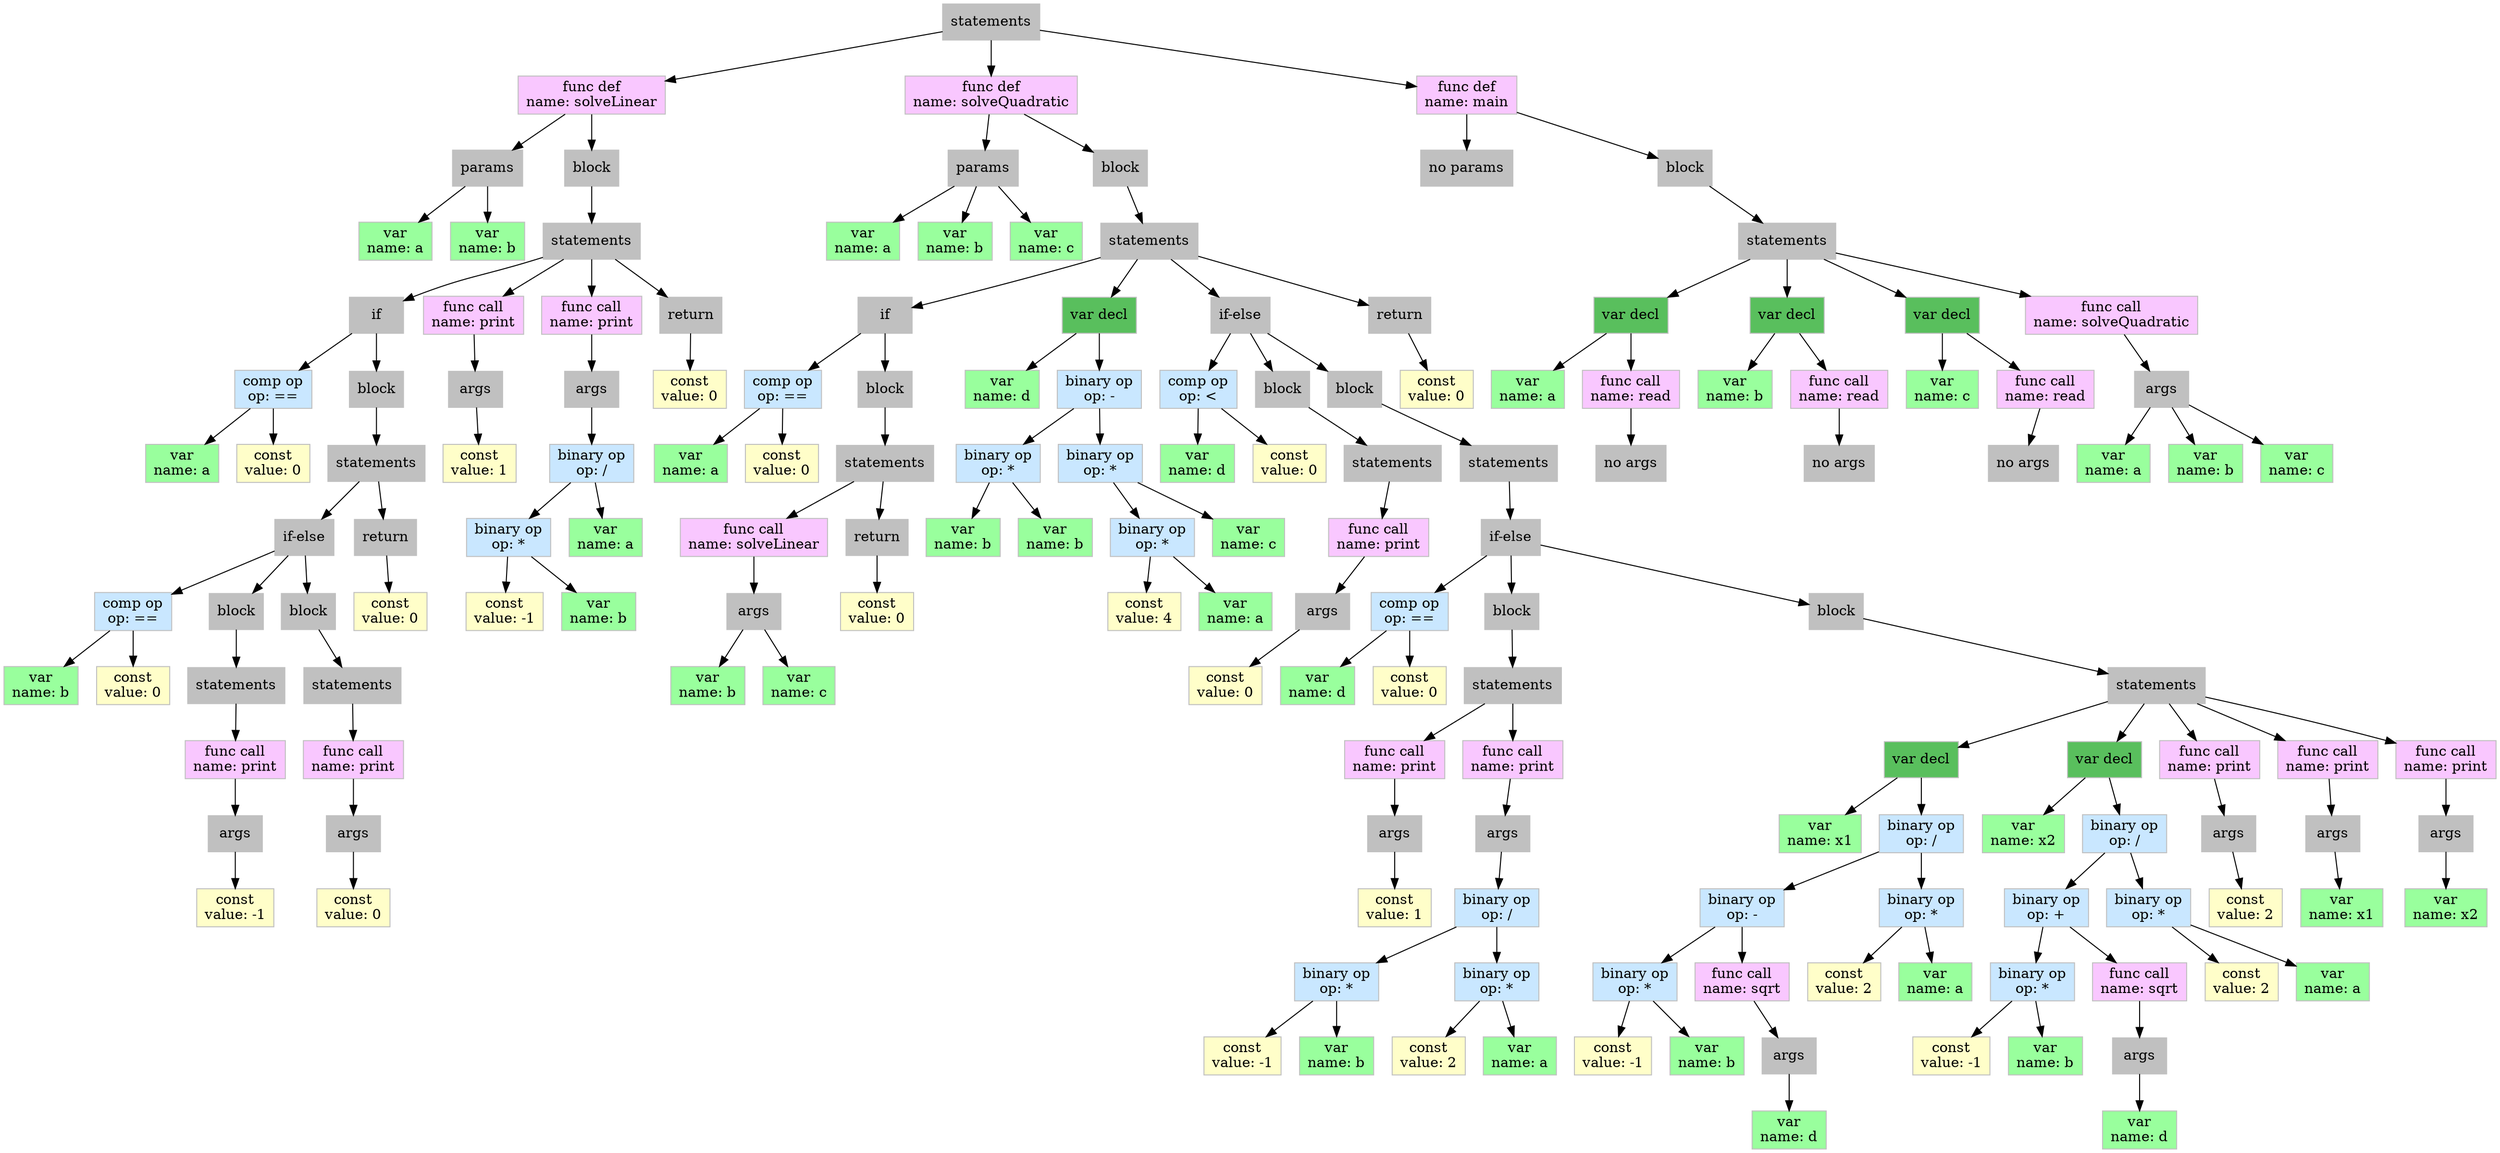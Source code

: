 digraph AST {
169 [label="statements", shape=box, style=filled, color="grey", fillcolor="grey"];
169->43
43 [label="func def
name: solveLinear", shape=box, style=filled, color="grey", fillcolor="#F9C7FF"];
43->2
2 [label="params", shape=box, style=filled, color="grey", fillcolor="grey"];
2->0
0 [label="var
name: a", shape=box, style=filled, color="grey", fillcolor="#99FF9D"];
2->1
1 [label="var
name: b", shape=box, style=filled, color="grey", fillcolor="#99FF9D"];
43->42
42 [label="block", shape=box, style=filled, color="grey", fillcolor="grey"];
42->41
41 [label="statements", shape=box, style=filled, color="grey", fillcolor="grey"];
41->26
26 [label="if", shape=box, style=filled, color="grey", fillcolor="grey"];
26->5
5 [label="comp op
op: ==", shape=box, style=filled, color="grey", fillcolor="#C9E7FF"];
5->3
3 [label="var
name: a", shape=box, style=filled, color="grey", fillcolor="#99FF9D"];
5->4
4 [label="const
value: 0", shape=box, style=filled, color="grey", fillcolor="#FFFEC9"];
26->25
25 [label="block", shape=box, style=filled, color="grey", fillcolor="grey"];
25->24
24 [label="statements", shape=box, style=filled, color="grey", fillcolor="grey"];
24->21
21 [label="if-else", shape=box, style=filled, color="grey", fillcolor="grey"];
21->8
8 [label="comp op
op: ==", shape=box, style=filled, color="grey", fillcolor="#C9E7FF"];
8->6
6 [label="var
name: b", shape=box, style=filled, color="grey", fillcolor="#99FF9D"];
8->7
7 [label="const
value: 0", shape=box, style=filled, color="grey", fillcolor="#FFFEC9"];
21->15
15 [label="block", shape=box, style=filled, color="grey", fillcolor="grey"];
15->14
14 [label="statements", shape=box, style=filled, color="grey", fillcolor="grey"];
14->13
13 [label="func call
name: print", shape=box, style=filled, color="grey", fillcolor="#F9C7FF"];
13->12
12 [label="args", shape=box, style=filled, color="grey", fillcolor="grey"];
12->170
170 [label="const
value: -1", shape=box, style=filled, color="grey", fillcolor="#FFFEC9"];
21->20
20 [label="block", shape=box, style=filled, color="grey", fillcolor="grey"];
20->19
19 [label="statements", shape=box, style=filled, color="grey", fillcolor="grey"];
19->18
18 [label="func call
name: print", shape=box, style=filled, color="grey", fillcolor="#F9C7FF"];
18->17
17 [label="args", shape=box, style=filled, color="grey", fillcolor="grey"];
17->16
16 [label="const
value: 0", shape=box, style=filled, color="grey", fillcolor="#FFFEC9"];
24->23
23 [label="return", shape=box, style=filled, color="grey", fillcolor="grey"];
23->22
22 [label="const
value: 0", shape=box, style=filled, color="grey", fillcolor="#FFFEC9"];
41->29
29 [label="func call
name: print", shape=box, style=filled, color="grey", fillcolor="#F9C7FF"];
29->28
28 [label="args", shape=box, style=filled, color="grey", fillcolor="grey"];
28->27
27 [label="const
value: 1", shape=box, style=filled, color="grey", fillcolor="#FFFEC9"];
41->38
38 [label="func call
name: print", shape=box, style=filled, color="grey", fillcolor="#F9C7FF"];
38->37
37 [label="args", shape=box, style=filled, color="grey", fillcolor="grey"];
37->36
36 [label="binary op
op: /", shape=box, style=filled, color="grey", fillcolor="#C9E7FF"];
36->34
34 [label="binary op
op: *", shape=box, style=filled, color="grey", fillcolor="#C9E7FF"];
34->171
171 [label="const
value: -1", shape=box, style=filled, color="grey", fillcolor="#FFFEC9"];
34->33
33 [label="var
name: b", shape=box, style=filled, color="grey", fillcolor="#99FF9D"];
36->35
35 [label="var
name: a", shape=box, style=filled, color="grey", fillcolor="#99FF9D"];
41->40
40 [label="return", shape=box, style=filled, color="grey", fillcolor="grey"];
40->39
39 [label="const
value: 0", shape=box, style=filled, color="grey", fillcolor="#FFFEC9"];
169->147
147 [label="func def
name: solveQuadratic", shape=box, style=filled, color="grey", fillcolor="#F9C7FF"];
147->47
47 [label="params", shape=box, style=filled, color="grey", fillcolor="grey"];
47->44
44 [label="var
name: a", shape=box, style=filled, color="grey", fillcolor="#99FF9D"];
47->45
45 [label="var
name: b", shape=box, style=filled, color="grey", fillcolor="#99FF9D"];
47->46
46 [label="var
name: c", shape=box, style=filled, color="grey", fillcolor="#99FF9D"];
147->146
146 [label="block", shape=box, style=filled, color="grey", fillcolor="grey"];
146->145
145 [label="statements", shape=box, style=filled, color="grey", fillcolor="grey"];
145->59
59 [label="if", shape=box, style=filled, color="grey", fillcolor="grey"];
59->50
50 [label="comp op
op: ==", shape=box, style=filled, color="grey", fillcolor="#C9E7FF"];
50->48
48 [label="var
name: a", shape=box, style=filled, color="grey", fillcolor="#99FF9D"];
50->49
49 [label="const
value: 0", shape=box, style=filled, color="grey", fillcolor="#FFFEC9"];
59->58
58 [label="block", shape=box, style=filled, color="grey", fillcolor="grey"];
58->57
57 [label="statements", shape=box, style=filled, color="grey", fillcolor="grey"];
57->54
54 [label="func call
name: solveLinear", shape=box, style=filled, color="grey", fillcolor="#F9C7FF"];
54->53
53 [label="args", shape=box, style=filled, color="grey", fillcolor="grey"];
53->51
51 [label="var
name: b", shape=box, style=filled, color="grey", fillcolor="#99FF9D"];
53->52
52 [label="var
name: c", shape=box, style=filled, color="grey", fillcolor="#99FF9D"];
57->56
56 [label="return", shape=box, style=filled, color="grey", fillcolor="grey"];
56->55
55 [label="const
value: 0", shape=box, style=filled, color="grey", fillcolor="#FFFEC9"];
145->70
70 [label="var decl", shape=box, style=filled, color="grey", fillcolor="#59BF5D"];
70->60
60 [label="var
name: d", shape=box, style=filled, color="grey", fillcolor="#99FF9D"];
70->69
69 [label="binary op
op: -", shape=box, style=filled, color="grey", fillcolor="#C9E7FF"];
69->63
63 [label="binary op
op: *", shape=box, style=filled, color="grey", fillcolor="#C9E7FF"];
63->61
61 [label="var
name: b", shape=box, style=filled, color="grey", fillcolor="#99FF9D"];
63->62
62 [label="var
name: b", shape=box, style=filled, color="grey", fillcolor="#99FF9D"];
69->68
68 [label="binary op
op: *", shape=box, style=filled, color="grey", fillcolor="#C9E7FF"];
68->66
66 [label="binary op
op: *", shape=box, style=filled, color="grey", fillcolor="#C9E7FF"];
66->64
64 [label="const
value: 4", shape=box, style=filled, color="grey", fillcolor="#FFFEC9"];
66->65
65 [label="var
name: a", shape=box, style=filled, color="grey", fillcolor="#99FF9D"];
68->67
67 [label="var
name: c", shape=box, style=filled, color="grey", fillcolor="#99FF9D"];
145->142
142 [label="if-else", shape=box, style=filled, color="grey", fillcolor="grey"];
142->73
73 [label="comp op
op: <", shape=box, style=filled, color="grey", fillcolor="#C9E7FF"];
73->71
71 [label="var
name: d", shape=box, style=filled, color="grey", fillcolor="#99FF9D"];
73->72
72 [label="const
value: 0", shape=box, style=filled, color="grey", fillcolor="#FFFEC9"];
142->78
78 [label="block", shape=box, style=filled, color="grey", fillcolor="grey"];
78->77
77 [label="statements", shape=box, style=filled, color="grey", fillcolor="grey"];
77->76
76 [label="func call
name: print", shape=box, style=filled, color="grey", fillcolor="#F9C7FF"];
76->75
75 [label="args", shape=box, style=filled, color="grey", fillcolor="grey"];
75->74
74 [label="const
value: 0", shape=box, style=filled, color="grey", fillcolor="#FFFEC9"];
142->141
141 [label="block", shape=box, style=filled, color="grey", fillcolor="grey"];
141->140
140 [label="statements", shape=box, style=filled, color="grey", fillcolor="grey"];
140->139
139 [label="if-else", shape=box, style=filled, color="grey", fillcolor="grey"];
139->81
81 [label="comp op
op: ==", shape=box, style=filled, color="grey", fillcolor="#C9E7FF"];
81->79
79 [label="var
name: d", shape=box, style=filled, color="grey", fillcolor="#99FF9D"];
81->80
80 [label="const
value: 0", shape=box, style=filled, color="grey", fillcolor="#FFFEC9"];
139->97
97 [label="block", shape=box, style=filled, color="grey", fillcolor="grey"];
97->96
96 [label="statements", shape=box, style=filled, color="grey", fillcolor="grey"];
96->84
84 [label="func call
name: print", shape=box, style=filled, color="grey", fillcolor="#F9C7FF"];
84->83
83 [label="args", shape=box, style=filled, color="grey", fillcolor="grey"];
83->82
82 [label="const
value: 1", shape=box, style=filled, color="grey", fillcolor="#FFFEC9"];
96->95
95 [label="func call
name: print", shape=box, style=filled, color="grey", fillcolor="#F9C7FF"];
95->94
94 [label="args", shape=box, style=filled, color="grey", fillcolor="grey"];
94->93
93 [label="binary op
op: /", shape=box, style=filled, color="grey", fillcolor="#C9E7FF"];
93->89
89 [label="binary op
op: *", shape=box, style=filled, color="grey", fillcolor="#C9E7FF"];
89->172
172 [label="const
value: -1", shape=box, style=filled, color="grey", fillcolor="#FFFEC9"];
89->88
88 [label="var
name: b", shape=box, style=filled, color="grey", fillcolor="#99FF9D"];
93->92
92 [label="binary op
op: *", shape=box, style=filled, color="grey", fillcolor="#C9E7FF"];
92->90
90 [label="const
value: 2", shape=box, style=filled, color="grey", fillcolor="#FFFEC9"];
92->91
91 [label="var
name: a", shape=box, style=filled, color="grey", fillcolor="#99FF9D"];
139->138
138 [label="block", shape=box, style=filled, color="grey", fillcolor="grey"];
138->137
137 [label="statements", shape=box, style=filled, color="grey", fillcolor="grey"];
137->112
112 [label="var decl", shape=box, style=filled, color="grey", fillcolor="#59BF5D"];
112->98
98 [label="var
name: x1", shape=box, style=filled, color="grey", fillcolor="#99FF9D"];
112->111
111 [label="binary op
op: /", shape=box, style=filled, color="grey", fillcolor="#C9E7FF"];
111->107
107 [label="binary op
op: -", shape=box, style=filled, color="grey", fillcolor="#C9E7FF"];
107->103
103 [label="binary op
op: *", shape=box, style=filled, color="grey", fillcolor="#C9E7FF"];
103->173
173 [label="const
value: -1", shape=box, style=filled, color="grey", fillcolor="#FFFEC9"];
103->102
102 [label="var
name: b", shape=box, style=filled, color="grey", fillcolor="#99FF9D"];
107->106
106 [label="func call
name: sqrt", shape=box, style=filled, color="grey", fillcolor="#F9C7FF"];
106->105
105 [label="args", shape=box, style=filled, color="grey", fillcolor="grey"];
105->104
104 [label="var
name: d", shape=box, style=filled, color="grey", fillcolor="#99FF9D"];
111->110
110 [label="binary op
op: *", shape=box, style=filled, color="grey", fillcolor="#C9E7FF"];
110->108
108 [label="const
value: 2", shape=box, style=filled, color="grey", fillcolor="#FFFEC9"];
110->109
109 [label="var
name: a", shape=box, style=filled, color="grey", fillcolor="#99FF9D"];
137->127
127 [label="var decl", shape=box, style=filled, color="grey", fillcolor="#59BF5D"];
127->113
113 [label="var
name: x2", shape=box, style=filled, color="grey", fillcolor="#99FF9D"];
127->126
126 [label="binary op
op: /", shape=box, style=filled, color="grey", fillcolor="#C9E7FF"];
126->122
122 [label="binary op
op: +", shape=box, style=filled, color="grey", fillcolor="#C9E7FF"];
122->118
118 [label="binary op
op: *", shape=box, style=filled, color="grey", fillcolor="#C9E7FF"];
118->174
174 [label="const
value: -1", shape=box, style=filled, color="grey", fillcolor="#FFFEC9"];
118->117
117 [label="var
name: b", shape=box, style=filled, color="grey", fillcolor="#99FF9D"];
122->121
121 [label="func call
name: sqrt", shape=box, style=filled, color="grey", fillcolor="#F9C7FF"];
121->120
120 [label="args", shape=box, style=filled, color="grey", fillcolor="grey"];
120->119
119 [label="var
name: d", shape=box, style=filled, color="grey", fillcolor="#99FF9D"];
126->125
125 [label="binary op
op: *", shape=box, style=filled, color="grey", fillcolor="#C9E7FF"];
125->123
123 [label="const
value: 2", shape=box, style=filled, color="grey", fillcolor="#FFFEC9"];
125->124
124 [label="var
name: a", shape=box, style=filled, color="grey", fillcolor="#99FF9D"];
137->130
130 [label="func call
name: print", shape=box, style=filled, color="grey", fillcolor="#F9C7FF"];
130->129
129 [label="args", shape=box, style=filled, color="grey", fillcolor="grey"];
129->128
128 [label="const
value: 2", shape=box, style=filled, color="grey", fillcolor="#FFFEC9"];
137->133
133 [label="func call
name: print", shape=box, style=filled, color="grey", fillcolor="#F9C7FF"];
133->132
132 [label="args", shape=box, style=filled, color="grey", fillcolor="grey"];
132->131
131 [label="var
name: x1", shape=box, style=filled, color="grey", fillcolor="#99FF9D"];
137->136
136 [label="func call
name: print", shape=box, style=filled, color="grey", fillcolor="#F9C7FF"];
136->135
135 [label="args", shape=box, style=filled, color="grey", fillcolor="grey"];
135->134
134 [label="var
name: x2", shape=box, style=filled, color="grey", fillcolor="#99FF9D"];
145->144
144 [label="return", shape=box, style=filled, color="grey", fillcolor="grey"];
144->143
143 [label="const
value: 0", shape=box, style=filled, color="grey", fillcolor="#FFFEC9"];
169->168
168 [label="func def
name: main", shape=box, style=filled, color="grey", fillcolor="#F9C7FF"];
168->148
148 [label="no params", shape=box, style=filled, color="grey", fillcolor="grey"];
168->167
167 [label="block", shape=box, style=filled, color="grey", fillcolor="grey"];
167->166
166 [label="statements", shape=box, style=filled, color="grey", fillcolor="grey"];
166->152
152 [label="var decl", shape=box, style=filled, color="grey", fillcolor="#59BF5D"];
152->149
149 [label="var
name: a", shape=box, style=filled, color="grey", fillcolor="#99FF9D"];
152->151
151 [label="func call
name: read", shape=box, style=filled, color="grey", fillcolor="#F9C7FF"];
151->150
150 [label="no args", shape=box, style=filled, color="grey", fillcolor="grey"];
166->156
156 [label="var decl", shape=box, style=filled, color="grey", fillcolor="#59BF5D"];
156->153
153 [label="var
name: b", shape=box, style=filled, color="grey", fillcolor="#99FF9D"];
156->155
155 [label="func call
name: read", shape=box, style=filled, color="grey", fillcolor="#F9C7FF"];
155->154
154 [label="no args", shape=box, style=filled, color="grey", fillcolor="grey"];
166->160
160 [label="var decl", shape=box, style=filled, color="grey", fillcolor="#59BF5D"];
160->157
157 [label="var
name: c", shape=box, style=filled, color="grey", fillcolor="#99FF9D"];
160->159
159 [label="func call
name: read", shape=box, style=filled, color="grey", fillcolor="#F9C7FF"];
159->158
158 [label="no args", shape=box, style=filled, color="grey", fillcolor="grey"];
166->165
165 [label="func call
name: solveQuadratic", shape=box, style=filled, color="grey", fillcolor="#F9C7FF"];
165->164
164 [label="args", shape=box, style=filled, color="grey", fillcolor="grey"];
164->161
161 [label="var
name: a", shape=box, style=filled, color="grey", fillcolor="#99FF9D"];
164->162
162 [label="var
name: b", shape=box, style=filled, color="grey", fillcolor="#99FF9D"];
164->163
163 [label="var
name: c", shape=box, style=filled, color="grey", fillcolor="#99FF9D"];
}
